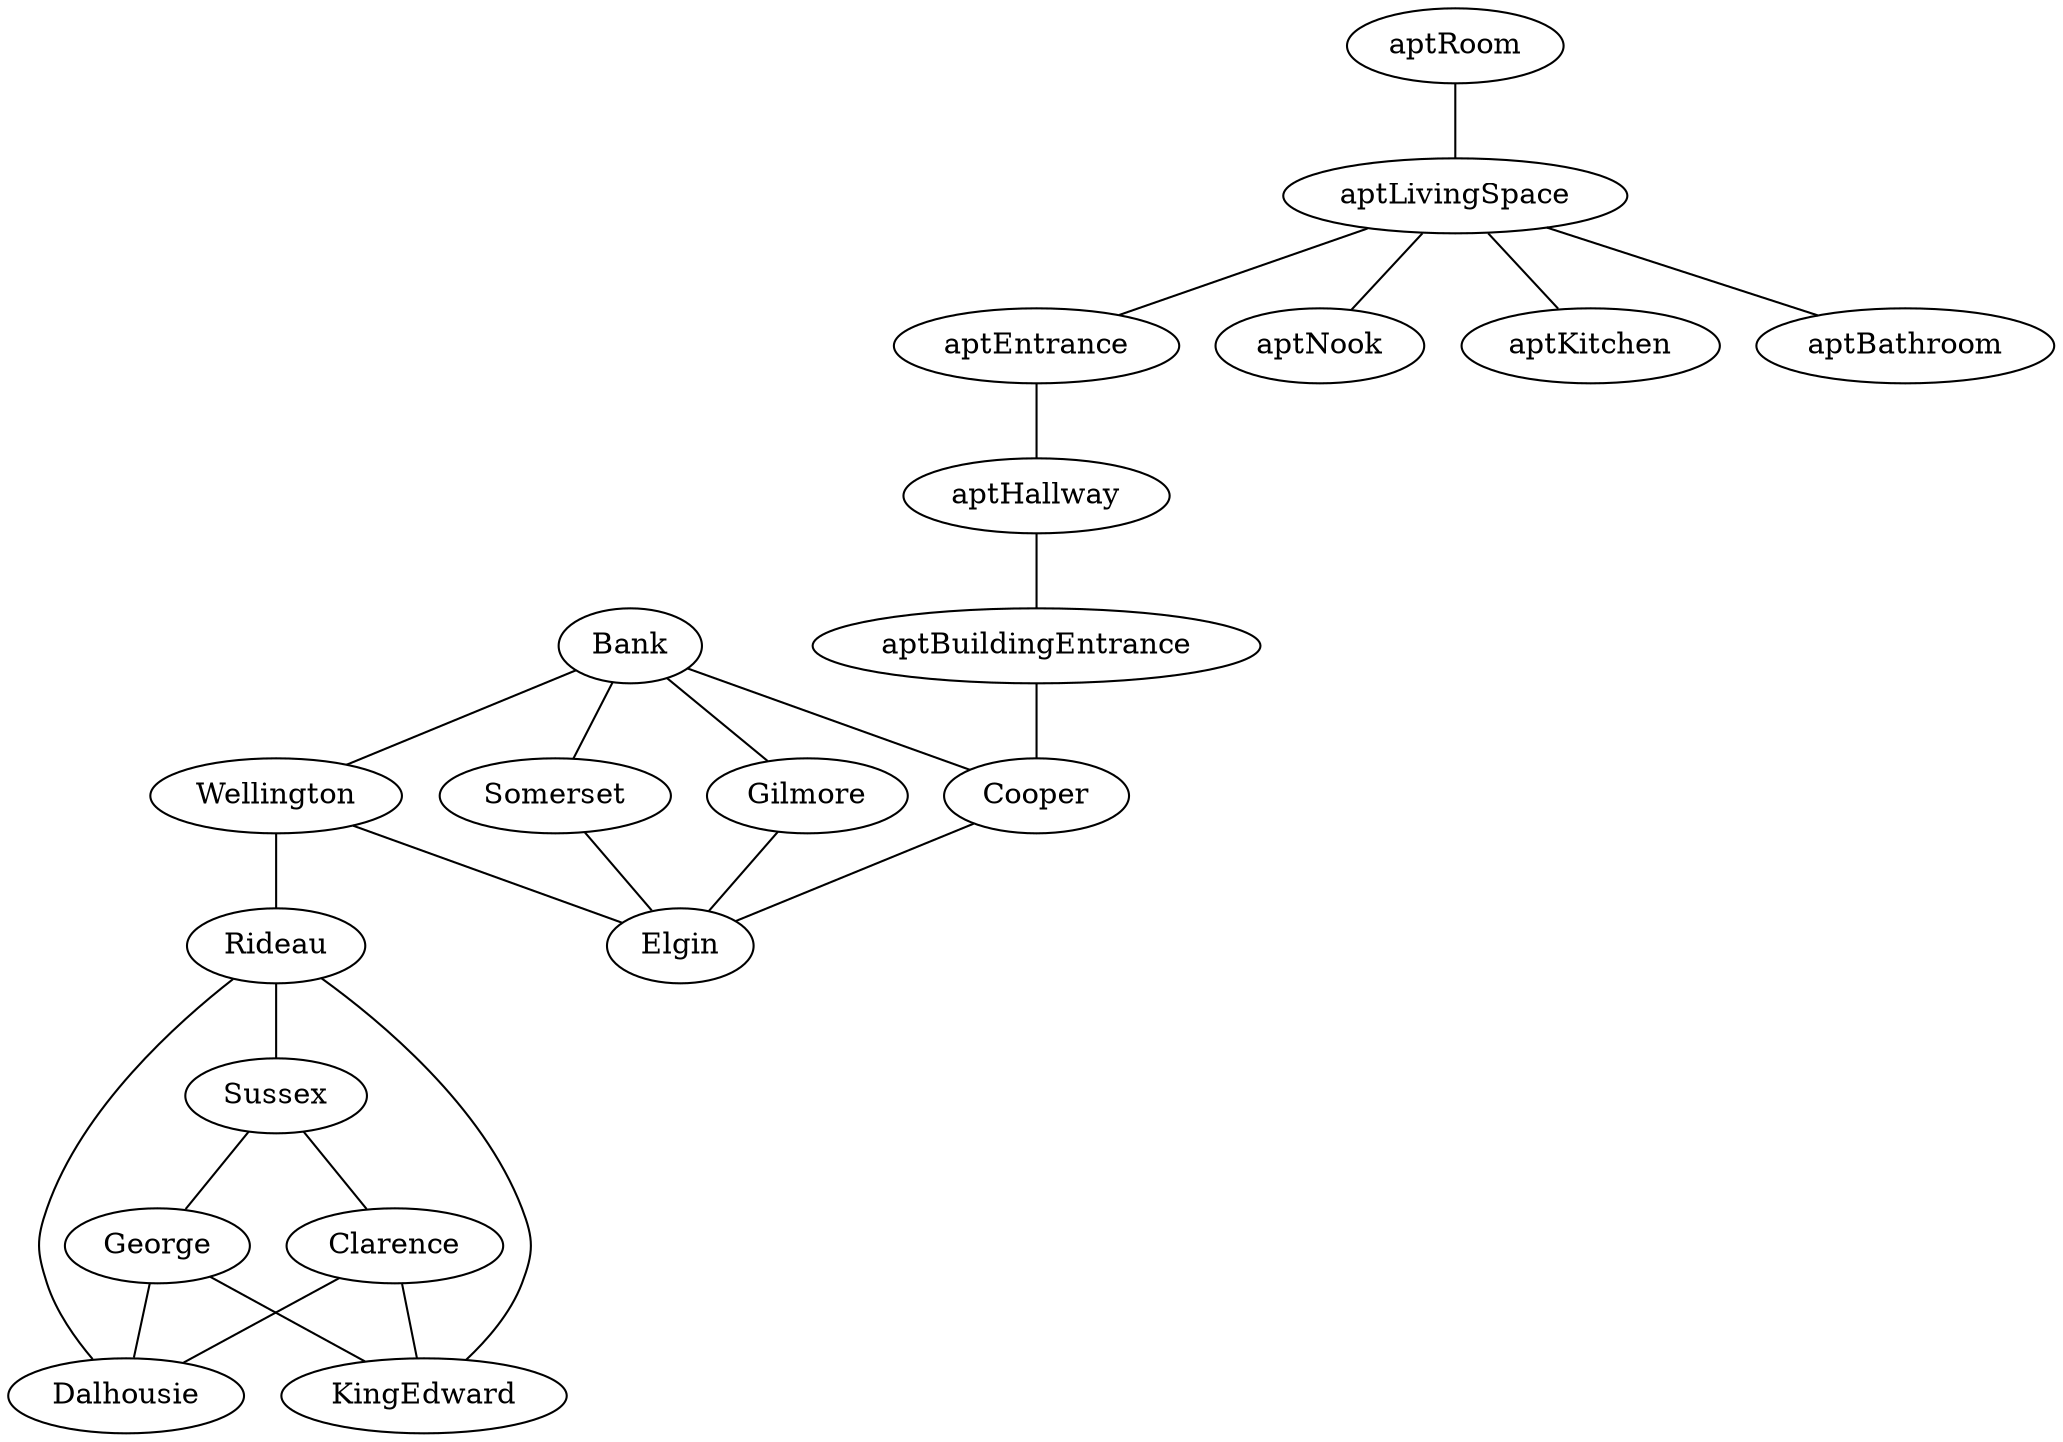 graph location {

  subgraph streets {
    Bank -- Wellington -- Elgin
    Bank -- Cooper -- Elgin
    Bank -- Somerset -- Elgin
    Bank -- Gilmore -- Elgin

    Wellington -- Rideau

    Rideau -- Sussex
    Rideau -- Dalhousie
    Rideau -- KingEdward

    Sussex -- George -- Dalhousie
    Sussex -- Clarence -- Dalhousie
    George -- KingEdward
    Clarence -- KingEdward
  }

  subgraph appartment {
    aptRoom -- aptLivingSpace -- aptNook
    aptLivingSpace -- aptKitchen
    aptLivingSpace -- aptBathroom
    aptLivingSpace -- aptEntrance -- aptHallway 
    aptHallway -- aptBuildingEntrance -- Cooper
  }
}